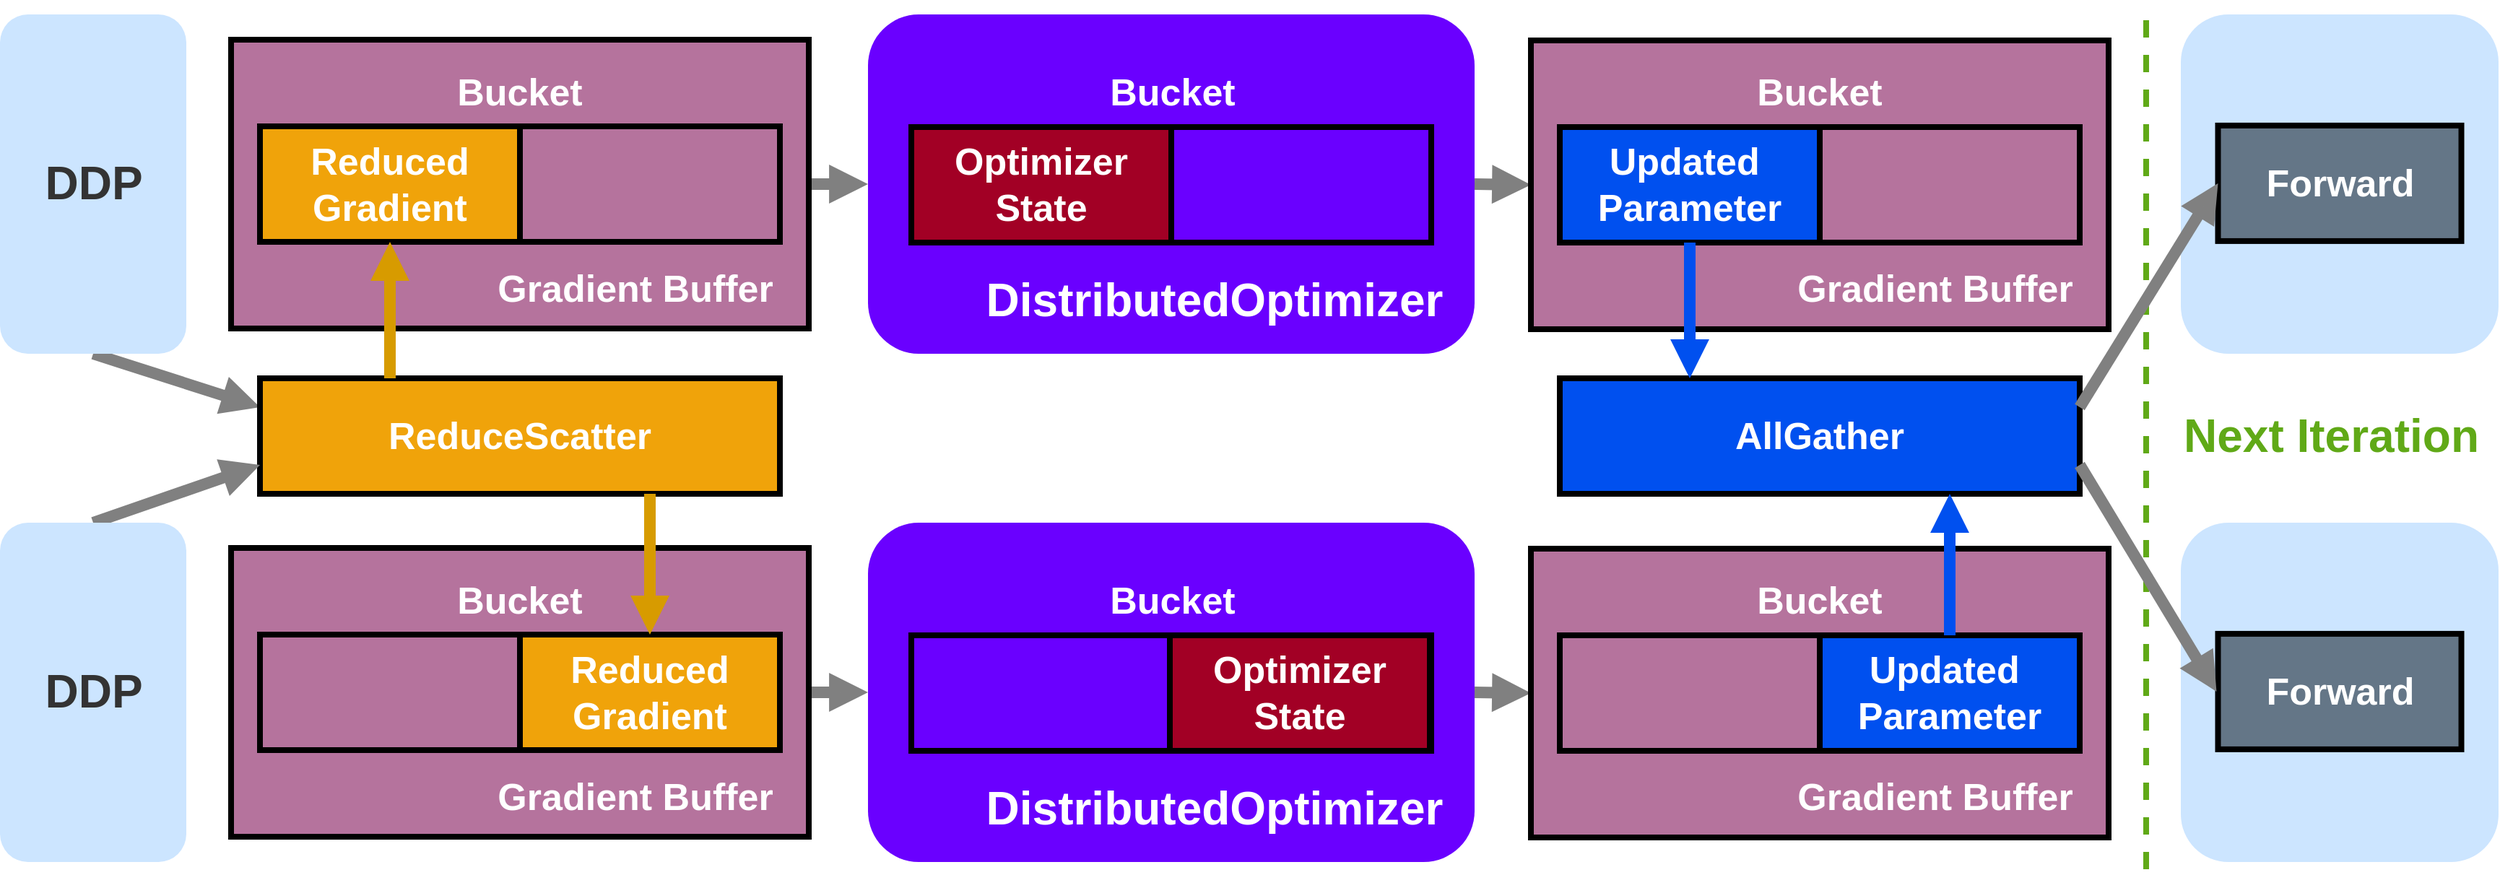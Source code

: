 <mxfile version="23.1.5" type="device">
  <diagram name="Page-1" id="u5EL-flUZFRyIjGby143">
    <mxGraphModel dx="299" dy="1296" grid="1" gridSize="10" guides="1" tooltips="1" connect="1" arrows="1" fold="1" page="1" pageScale="1" pageWidth="1750" pageHeight="650" math="0" shadow="0">
      <root>
        <mxCell id="0" />
        <mxCell id="1" parent="0" />
        <mxCell id="UDgk8hJK_uCCzuhmKTtT-18" style="rounded=0;orthogonalLoop=1;jettySize=auto;html=1;entryX=0;entryY=0.25;entryDx=0;entryDy=0;strokeColor=#808080;strokeWidth=8;exitX=0.5;exitY=1;exitDx=0;exitDy=0;fontColor=#0073F7;fillColor=#eeeeee;shadow=0;endArrow=block;endFill=1;" edge="1" parent="1" source="r3vE6sDObE7UuL9p5Y6n-1" target="UDgk8hJK_uCCzuhmKTtT-15">
          <mxGeometry relative="1" as="geometry">
            <mxPoint x="1538" y="169" as="sourcePoint" />
            <mxPoint x="1548" y="119" as="targetPoint" />
          </mxGeometry>
        </mxCell>
        <mxCell id="UDgk8hJK_uCCzuhmKTtT-88" value="&lt;b style=&quot;border-color: var(--border-color);&quot;&gt;AllGather&lt;/b&gt;" style="rounded=1;whiteSpace=wrap;html=1;fontSize=26;fillColor=#0050ef;strokeColor=default;verticalAlign=middle;arcSize=0;fontColor=#ffffff;strokeWidth=4;" vertex="1" parent="1">
          <mxGeometry x="2838" y="283" width="360" height="80" as="geometry" />
        </mxCell>
        <mxCell id="UDgk8hJK_uCCzuhmKTtT-15" value="&lt;b style=&quot;border-color: var(--border-color);&quot;&gt;ReduceScatter&lt;/b&gt;" style="rounded=1;whiteSpace=wrap;html=1;fontSize=26;fillColor=#f0a30a;strokeColor=default;verticalAlign=middle;arcSize=0;fontColor=#FFFFFF;strokeWidth=4;" vertex="1" parent="1">
          <mxGeometry x="1938" y="283" width="360" height="80" as="geometry" />
        </mxCell>
        <mxCell id="UDgk8hJK_uCCzuhmKTtT-107" value="&lt;b style=&quot;border-color: var(--border-color); font-family: Helvetica; font-size: 32px; font-style: normal; font-variant-ligatures: normal; font-variant-caps: normal; letter-spacing: normal; orphans: 2; text-align: center; text-indent: 0px; text-transform: none; widows: 2; word-spacing: 0px; -webkit-text-stroke-width: 0px; text-decoration-thickness: initial; text-decoration-style: initial; text-decoration-color: initial;&quot;&gt;Next Iteration&lt;/b&gt;" style="text;whiteSpace=wrap;html=1;labelBackgroundColor=none;fontColor=#60A917;verticalAlign=middle;" vertex="1" parent="1">
          <mxGeometry x="3268" y="293" width="220" height="60" as="geometry" />
        </mxCell>
        <mxCell id="UDgk8hJK_uCCzuhmKTtT-108" value="" style="endArrow=none;html=1;rounded=0;fontSize=12;dashed=1;strokeWidth=4;strokeColor=#60A917;fontColor=#60A917;fillColor=#60a917;" edge="1" parent="1">
          <mxGeometry width="50" height="50" relative="1" as="geometry">
            <mxPoint x="3244" y="623" as="sourcePoint" />
            <mxPoint x="3244" y="23" as="targetPoint" />
          </mxGeometry>
        </mxCell>
        <mxCell id="UDgk8hJK_uCCzuhmKTtT-136" style="rounded=0;orthogonalLoop=1;jettySize=auto;html=1;entryX=0;entryY=0.75;entryDx=0;entryDy=0;strokeColor=#808080;strokeWidth=8;exitX=0.5;exitY=0;exitDx=0;exitDy=0;fontColor=#0073F7;fillColor=#eeeeee;shadow=0;endArrow=block;endFill=1;" edge="1" parent="1" source="UDgk8hJK_uCCzuhmKTtT-122" target="UDgk8hJK_uCCzuhmKTtT-15">
          <mxGeometry relative="1" as="geometry">
            <mxPoint x="1833" y="276" as="sourcePoint" />
            <mxPoint x="1948" y="313" as="targetPoint" />
          </mxGeometry>
        </mxCell>
        <mxCell id="UDgk8hJK_uCCzuhmKTtT-112" value="" style="group" vertex="1" connectable="0" parent="1">
          <mxGeometry x="3268" y="383" width="220" height="235" as="geometry" />
        </mxCell>
        <mxCell id="UDgk8hJK_uCCzuhmKTtT-113" value="" style="rounded=1;whiteSpace=wrap;html=1;fillColor=#cce5ff;strokeWidth=4;strokeColor=none;" vertex="1" parent="UDgk8hJK_uCCzuhmKTtT-112">
          <mxGeometry width="220.0" height="235" as="geometry" />
        </mxCell>
        <mxCell id="UDgk8hJK_uCCzuhmKTtT-114" value="&lt;span style=&quot;font-family: Helvetica; font-style: normal; font-variant-ligatures: normal; font-variant-caps: normal; letter-spacing: normal; orphans: 2; text-indent: 0px; text-transform: none; widows: 2; word-spacing: 0px; -webkit-text-stroke-width: 0px; text-decoration-thickness: initial; text-decoration-style: initial; text-decoration-color: initial; float: none; font-size: 32px; display: inline !important;&quot;&gt;&lt;font style=&quot;font-size: 32px;&quot;&gt;&lt;br&gt;&lt;/font&gt;&lt;/span&gt;" style="text;whiteSpace=wrap;html=1;align=center;verticalAlign=middle;fontColor=#333333;fontSize=32;" vertex="1" parent="UDgk8hJK_uCCzuhmKTtT-112">
          <mxGeometry x="24.729" y="95.093" width="170.543" height="43.721" as="geometry" />
        </mxCell>
        <mxCell id="UDgk8hJK_uCCzuhmKTtT-115" value="&lt;b&gt;Forward&lt;/b&gt;" style="rounded=1;whiteSpace=wrap;html=1;fontSize=26;fillColor=#647687;strokeColor=default;verticalAlign=middle;arcSize=0;fontColor=#ffffff;strokeWidth=4;" vertex="1" parent="UDgk8hJK_uCCzuhmKTtT-112">
          <mxGeometry x="25.745" y="76.95" width="168.511" height="80" as="geometry" />
        </mxCell>
        <mxCell id="UDgk8hJK_uCCzuhmKTtT-116" value="" style="rounded=1;whiteSpace=wrap;html=1;fillColor=#6a00ff;strokeWidth=4;strokeColor=none;fontColor=#ffffff;container=0;" vertex="1" parent="1">
          <mxGeometry x="2359" y="383" width="420" height="235" as="geometry" />
        </mxCell>
        <mxCell id="UDgk8hJK_uCCzuhmKTtT-117" value="" style="rounded=1;whiteSpace=wrap;html=1;fontSize=26;fillColor=#6a00ff;strokeColor=#000000;verticalAlign=middle;arcSize=0;fontColor=#ffffff;strokeWidth=4;container=0;" vertex="1" parent="1">
          <mxGeometry x="2389" y="461" width="360" height="80" as="geometry" />
        </mxCell>
        <mxCell id="UDgk8hJK_uCCzuhmKTtT-118" value="&lt;b&gt;Optimizer &lt;br&gt;State&lt;/b&gt;" style="rounded=1;whiteSpace=wrap;html=1;fontSize=26;fillColor=#a20025;strokeColor=#000000;verticalAlign=middle;arcSize=0;fontColor=#ffffff;strokeWidth=4;container=0;" vertex="1" parent="1">
          <mxGeometry x="2568" y="461" width="180" height="80" as="geometry" />
        </mxCell>
        <mxCell id="UDgk8hJK_uCCzuhmKTtT-119" value="&lt;b style=&quot;border-color: var(--border-color); font-family: Helvetica; font-size: 26px; font-style: normal; font-variant-ligatures: normal; font-variant-caps: normal; letter-spacing: normal; orphans: 2; text-indent: 0px; text-transform: none; widows: 2; word-spacing: 0px; -webkit-text-stroke-width: 0px; text-decoration-thickness: initial; text-decoration-style: initial; text-decoration-color: initial;&quot;&gt;Bucket&lt;/b&gt;" style="text;whiteSpace=wrap;html=1;labelBackgroundColor=none;align=center;verticalAlign=middle;fontColor=#FFFFFF;" vertex="1" parent="1">
          <mxGeometry x="2510" y="411.5" width="120" height="50" as="geometry" />
        </mxCell>
        <mxCell id="UDgk8hJK_uCCzuhmKTtT-120" value="&lt;span style=&quot;orphans: 2; text-indent: 0px; widows: 2; text-decoration-thickness: initial; text-decoration-style: initial; text-decoration-color: initial; float: none; display: inline !important;&quot;&gt;&lt;font style=&quot;&quot;&gt;&lt;b&gt;DistributedOptimizer&lt;/b&gt;&lt;br&gt;&lt;/font&gt;&lt;/span&gt;" style="text;whiteSpace=wrap;html=1;align=center;verticalAlign=middle;fontColor=#FFFFFF;fontSize=32;" vertex="1" parent="1">
          <mxGeometry x="2439" y="560.5" width="320" height="40" as="geometry" />
        </mxCell>
        <mxCell id="UDgk8hJK_uCCzuhmKTtT-121" value="" style="group" vertex="1" connectable="0" parent="1">
          <mxGeometry x="1758" y="383" width="129" height="235" as="geometry" />
        </mxCell>
        <mxCell id="UDgk8hJK_uCCzuhmKTtT-122" value="" style="rounded=1;whiteSpace=wrap;html=1;fillColor=#cce5ff;strokeWidth=4;strokeColor=none;" vertex="1" parent="UDgk8hJK_uCCzuhmKTtT-121">
          <mxGeometry width="129" height="235" as="geometry" />
        </mxCell>
        <mxCell id="UDgk8hJK_uCCzuhmKTtT-123" value="&lt;span style=&quot;font-family: Helvetica; font-style: normal; font-variant-ligatures: normal; font-variant-caps: normal; letter-spacing: normal; orphans: 2; text-indent: 0px; text-transform: none; widows: 2; word-spacing: 0px; -webkit-text-stroke-width: 0px; text-decoration-thickness: initial; text-decoration-style: initial; text-decoration-color: initial; float: none; font-size: 32px; display: inline !important;&quot;&gt;&lt;font style=&quot;font-size: 32px;&quot;&gt;&lt;b&gt;DDP&lt;/b&gt;&lt;br&gt;&lt;/font&gt;&lt;/span&gt;" style="text;whiteSpace=wrap;html=1;align=center;verticalAlign=middle;fontColor=#333333;fontSize=32;" vertex="1" parent="UDgk8hJK_uCCzuhmKTtT-121">
          <mxGeometry x="14.5" y="95.093" width="100" height="43.721" as="geometry" />
        </mxCell>
        <mxCell id="UDgk8hJK_uCCzuhmKTtT-124" style="rounded=0;orthogonalLoop=1;jettySize=auto;html=1;strokeColor=#808080;strokeWidth=8;exitX=1;exitY=0.5;exitDx=0;exitDy=0;fontColor=#0073F7;fillColor=#a20025;shadow=0;endArrow=block;endFill=1;entryX=0;entryY=0.5;entryDx=0;entryDy=0;" edge="1" parent="1" source="UDgk8hJK_uCCzuhmKTtT-131" target="UDgk8hJK_uCCzuhmKTtT-116">
          <mxGeometry relative="1" as="geometry">
            <mxPoint x="3043" y="663" as="sourcePoint" />
            <mxPoint x="3438" y="538" as="targetPoint" />
          </mxGeometry>
        </mxCell>
        <mxCell id="UDgk8hJK_uCCzuhmKTtT-125" style="rounded=0;orthogonalLoop=1;jettySize=auto;html=1;entryX=0;entryY=0.5;entryDx=0;entryDy=0;strokeColor=#808080;strokeWidth=8;fontColor=#0073F7;fillColor=#eeeeee;shadow=0;endArrow=block;endFill=1;exitX=1;exitY=0.5;exitDx=0;exitDy=0;" edge="1" parent="1" source="UDgk8hJK_uCCzuhmKTtT-116" target="UDgk8hJK_uCCzuhmKTtT-126">
          <mxGeometry relative="1" as="geometry">
            <mxPoint x="3938" y="538" as="sourcePoint" />
            <mxPoint x="3448" y="548" as="targetPoint" />
          </mxGeometry>
        </mxCell>
        <mxCell id="UDgk8hJK_uCCzuhmKTtT-126" value="" style="rounded=1;whiteSpace=wrap;html=1;fontSize=26;fillColor=#B5739D;strokeColor=default;verticalAlign=middle;arcSize=0;fontColor=#FFFFFF;strokeWidth=4;" vertex="1" parent="1">
          <mxGeometry x="2818" y="401" width="400" height="200" as="geometry" />
        </mxCell>
        <mxCell id="UDgk8hJK_uCCzuhmKTtT-127" value="&lt;b style=&quot;border-color: var(--border-color); font-family: Helvetica; font-size: 26px; font-style: normal; font-variant-ligatures: normal; font-variant-caps: normal; letter-spacing: normal; orphans: 2; text-indent: 0px; text-transform: none; widows: 2; word-spacing: 0px; -webkit-text-stroke-width: 0px; text-decoration-thickness: initial; text-decoration-style: initial; text-decoration-color: initial;&quot;&gt;Gradient Buffer&lt;/b&gt;" style="text;whiteSpace=wrap;html=1;fontSize=26;fontColor=#FFFFFF;labelBackgroundColor=none;align=center;verticalAlign=middle;" vertex="1" parent="1">
          <mxGeometry x="2998" y="555" width="200" height="35" as="geometry" />
        </mxCell>
        <mxCell id="UDgk8hJK_uCCzuhmKTtT-128" value="" style="rounded=1;whiteSpace=wrap;html=1;fontSize=26;fillColor=#B5739D;strokeColor=default;verticalAlign=middle;arcSize=0;fontColor=#FFFFFF;strokeWidth=4;" vertex="1" parent="1">
          <mxGeometry x="2838" y="461" width="360" height="80" as="geometry" />
        </mxCell>
        <mxCell id="UDgk8hJK_uCCzuhmKTtT-129" value="&lt;b&gt;Updated&amp;nbsp;&lt;br&gt;&lt;/b&gt;&lt;b style=&quot;border-color: var(--border-color);&quot;&gt;Parameter&lt;/b&gt;" style="rounded=1;whiteSpace=wrap;html=1;fontSize=26;fillColor=#0050ef;strokeColor=default;verticalAlign=middle;arcSize=0;fontColor=#ffffff;strokeWidth=4;" vertex="1" parent="1">
          <mxGeometry x="3018" y="461" width="180" height="80" as="geometry" />
        </mxCell>
        <mxCell id="UDgk8hJK_uCCzuhmKTtT-130" value="&lt;b style=&quot;border-color: var(--border-color); color: rgb(255, 255, 255); font-family: Helvetica; font-size: 26px; font-style: normal; font-variant-ligatures: normal; font-variant-caps: normal; letter-spacing: normal; orphans: 2; text-indent: 0px; text-transform: none; widows: 2; word-spacing: 0px; -webkit-text-stroke-width: 0px; text-decoration-thickness: initial; text-decoration-style: initial; text-decoration-color: initial;&quot;&gt;Bucket&lt;/b&gt;" style="text;whiteSpace=wrap;html=1;labelBackgroundColor=none;align=center;verticalAlign=middle;" vertex="1" parent="1">
          <mxGeometry x="2958" y="411.5" width="120" height="50" as="geometry" />
        </mxCell>
        <mxCell id="UDgk8hJK_uCCzuhmKTtT-131" value="" style="rounded=1;whiteSpace=wrap;html=1;fontSize=26;fillColor=#B5739D;strokeColor=default;verticalAlign=middle;arcSize=0;fontColor=#FFFFFF;strokeWidth=4;" vertex="1" parent="1">
          <mxGeometry x="1918" y="400.5" width="400" height="200" as="geometry" />
        </mxCell>
        <mxCell id="UDgk8hJK_uCCzuhmKTtT-132" value="&lt;b style=&quot;border-color: var(--border-color); font-family: Helvetica; font-size: 26px; font-style: normal; font-variant-ligatures: normal; font-variant-caps: normal; letter-spacing: normal; orphans: 2; text-indent: 0px; text-transform: none; widows: 2; word-spacing: 0px; -webkit-text-stroke-width: 0px; text-decoration-thickness: initial; text-decoration-style: initial; text-decoration-color: initial;&quot;&gt;Gradient Buffer&lt;/b&gt;" style="text;whiteSpace=wrap;html=1;fontSize=26;fontColor=#FFFFFF;labelBackgroundColor=none;align=center;verticalAlign=middle;" vertex="1" parent="1">
          <mxGeometry x="2098" y="555" width="200" height="35" as="geometry" />
        </mxCell>
        <mxCell id="UDgk8hJK_uCCzuhmKTtT-133" value="" style="rounded=1;whiteSpace=wrap;html=1;fontSize=26;fillColor=#B5739D;strokeColor=default;verticalAlign=middle;arcSize=0;fontColor=#FFFFFF;strokeWidth=4;" vertex="1" parent="1">
          <mxGeometry x="1938" y="460.5" width="360" height="80" as="geometry" />
        </mxCell>
        <mxCell id="UDgk8hJK_uCCzuhmKTtT-134" value="&lt;b&gt;Reduced &lt;br&gt;Gradient&lt;/b&gt;" style="rounded=1;whiteSpace=wrap;html=1;fontSize=26;fillColor=#f0a30a;strokeColor=default;verticalAlign=middle;arcSize=0;fontColor=#FFFFFF;strokeWidth=4;" vertex="1" parent="1">
          <mxGeometry x="2118" y="460.5" width="180" height="80" as="geometry" />
        </mxCell>
        <mxCell id="UDgk8hJK_uCCzuhmKTtT-135" value="&lt;b style=&quot;border-color: var(--border-color); color: rgb(255, 255, 255); font-family: Helvetica; font-size: 26px; font-style: normal; font-variant-ligatures: normal; font-variant-caps: normal; letter-spacing: normal; orphans: 2; text-indent: 0px; text-transform: none; widows: 2; word-spacing: 0px; -webkit-text-stroke-width: 0px; text-decoration-thickness: initial; text-decoration-style: initial; text-decoration-color: initial;&quot;&gt;Bucket&lt;/b&gt;" style="text;whiteSpace=wrap;html=1;labelBackgroundColor=none;align=center;verticalAlign=middle;" vertex="1" parent="1">
          <mxGeometry x="2058" y="411.5" width="120" height="50" as="geometry" />
        </mxCell>
        <mxCell id="UDgk8hJK_uCCzuhmKTtT-100" value="" style="group" vertex="1" connectable="0" parent="1">
          <mxGeometry x="3268" y="31" width="220" height="235" as="geometry" />
        </mxCell>
        <mxCell id="UDgk8hJK_uCCzuhmKTtT-101" value="" style="rounded=1;whiteSpace=wrap;html=1;fillColor=#cce5ff;strokeWidth=4;strokeColor=none;" vertex="1" parent="UDgk8hJK_uCCzuhmKTtT-100">
          <mxGeometry width="220.0" height="235" as="geometry" />
        </mxCell>
        <mxCell id="UDgk8hJK_uCCzuhmKTtT-102" value="&lt;span style=&quot;font-family: Helvetica; font-style: normal; font-variant-ligatures: normal; font-variant-caps: normal; letter-spacing: normal; orphans: 2; text-indent: 0px; text-transform: none; widows: 2; word-spacing: 0px; -webkit-text-stroke-width: 0px; text-decoration-thickness: initial; text-decoration-style: initial; text-decoration-color: initial; float: none; font-size: 32px; display: inline !important;&quot;&gt;&lt;font style=&quot;font-size: 32px;&quot;&gt;&lt;br&gt;&lt;/font&gt;&lt;/span&gt;" style="text;whiteSpace=wrap;html=1;align=center;verticalAlign=middle;fontColor=#333333;fontSize=32;" vertex="1" parent="UDgk8hJK_uCCzuhmKTtT-100">
          <mxGeometry x="24.729" y="95.093" width="170.543" height="43.721" as="geometry" />
        </mxCell>
        <mxCell id="UDgk8hJK_uCCzuhmKTtT-35" value="&lt;b&gt;Forward&lt;/b&gt;" style="rounded=1;whiteSpace=wrap;html=1;fontSize=26;fillColor=#647687;strokeColor=default;verticalAlign=middle;arcSize=0;fontColor=#ffffff;strokeWidth=4;" vertex="1" parent="UDgk8hJK_uCCzuhmKTtT-100">
          <mxGeometry x="25.745" y="76.95" width="168.511" height="80" as="geometry" />
        </mxCell>
        <mxCell id="UDgk8hJK_uCCzuhmKTtT-94" value="" style="rounded=1;whiteSpace=wrap;html=1;fillColor=#6a00ff;strokeWidth=4;strokeColor=none;fontColor=#ffffff;container=0;" vertex="1" parent="1">
          <mxGeometry x="2359" y="31" width="420" height="235" as="geometry" />
        </mxCell>
        <mxCell id="UDgk8hJK_uCCzuhmKTtT-53" value="" style="rounded=1;whiteSpace=wrap;html=1;fontSize=26;fillColor=#6a00ff;strokeColor=#000000;verticalAlign=middle;arcSize=0;fontColor=#ffffff;strokeWidth=4;container=0;" vertex="1" parent="1">
          <mxGeometry x="2389" y="109" width="360" height="80" as="geometry" />
        </mxCell>
        <mxCell id="UDgk8hJK_uCCzuhmKTtT-55" value="&lt;b&gt;Optimizer &lt;br&gt;State&lt;/b&gt;" style="rounded=1;whiteSpace=wrap;html=1;fontSize=26;fillColor=#a20025;strokeColor=#000000;verticalAlign=middle;arcSize=0;fontColor=#ffffff;strokeWidth=4;container=0;" vertex="1" parent="1">
          <mxGeometry x="2389" y="109" width="180" height="80" as="geometry" />
        </mxCell>
        <mxCell id="UDgk8hJK_uCCzuhmKTtT-84" value="&lt;b style=&quot;border-color: var(--border-color); font-family: Helvetica; font-size: 26px; font-style: normal; font-variant-ligatures: normal; font-variant-caps: normal; letter-spacing: normal; orphans: 2; text-indent: 0px; text-transform: none; widows: 2; word-spacing: 0px; -webkit-text-stroke-width: 0px; text-decoration-thickness: initial; text-decoration-style: initial; text-decoration-color: initial;&quot;&gt;Bucket&lt;/b&gt;" style="text;whiteSpace=wrap;html=1;labelBackgroundColor=none;align=center;verticalAlign=middle;fontColor=#FFFFFF;" vertex="1" parent="1">
          <mxGeometry x="2510" y="59.5" width="120" height="50" as="geometry" />
        </mxCell>
        <mxCell id="UDgk8hJK_uCCzuhmKTtT-95" value="&lt;span style=&quot;orphans: 2; text-indent: 0px; widows: 2; text-decoration-thickness: initial; text-decoration-style: initial; text-decoration-color: initial; float: none; display: inline !important;&quot;&gt;&lt;font style=&quot;&quot;&gt;&lt;b&gt;DistributedOptimizer&lt;/b&gt;&lt;br&gt;&lt;/font&gt;&lt;/span&gt;" style="text;whiteSpace=wrap;html=1;align=center;verticalAlign=middle;fontColor=#FFFFFF;fontSize=32;" vertex="1" parent="1">
          <mxGeometry x="2439" y="208.5" width="320" height="40" as="geometry" />
        </mxCell>
        <mxCell id="UDgk8hJK_uCCzuhmKTtT-98" value="" style="group" vertex="1" connectable="0" parent="1">
          <mxGeometry x="1758" y="31" width="129" height="235" as="geometry" />
        </mxCell>
        <mxCell id="r3vE6sDObE7UuL9p5Y6n-1" value="" style="rounded=1;whiteSpace=wrap;html=1;fillColor=#cce5ff;strokeWidth=4;strokeColor=none;" parent="UDgk8hJK_uCCzuhmKTtT-98" vertex="1">
          <mxGeometry width="129" height="235" as="geometry" />
        </mxCell>
        <mxCell id="UDgk8hJK_uCCzuhmKTtT-1" value="&lt;span style=&quot;font-family: Helvetica; font-style: normal; font-variant-ligatures: normal; font-variant-caps: normal; letter-spacing: normal; orphans: 2; text-indent: 0px; text-transform: none; widows: 2; word-spacing: 0px; -webkit-text-stroke-width: 0px; text-decoration-thickness: initial; text-decoration-style: initial; text-decoration-color: initial; float: none; font-size: 32px; display: inline !important;&quot;&gt;&lt;font style=&quot;font-size: 32px;&quot;&gt;&lt;b&gt;DDP&lt;/b&gt;&lt;br&gt;&lt;/font&gt;&lt;/span&gt;" style="text;whiteSpace=wrap;html=1;align=center;verticalAlign=middle;fontColor=#333333;fontSize=32;" vertex="1" parent="UDgk8hJK_uCCzuhmKTtT-98">
          <mxGeometry x="14.5" y="95.093" width="100" height="43.721" as="geometry" />
        </mxCell>
        <mxCell id="UDgk8hJK_uCCzuhmKTtT-86" style="rounded=0;orthogonalLoop=1;jettySize=auto;html=1;strokeColor=#808080;strokeWidth=8;exitX=1;exitY=0.5;exitDx=0;exitDy=0;fontColor=#0073F7;fillColor=#a20025;shadow=0;endArrow=block;endFill=1;entryX=0;entryY=0.5;entryDx=0;entryDy=0;" edge="1" parent="1" source="UDgk8hJK_uCCzuhmKTtT-43" target="UDgk8hJK_uCCzuhmKTtT-94">
          <mxGeometry relative="1" as="geometry">
            <mxPoint x="3043" y="311" as="sourcePoint" />
            <mxPoint x="3438" y="186" as="targetPoint" />
          </mxGeometry>
        </mxCell>
        <mxCell id="UDgk8hJK_uCCzuhmKTtT-87" style="rounded=0;orthogonalLoop=1;jettySize=auto;html=1;entryX=0;entryY=0.5;entryDx=0;entryDy=0;strokeColor=#808080;strokeWidth=8;fontColor=#0073F7;fillColor=#eeeeee;shadow=0;endArrow=block;endFill=1;exitX=1;exitY=0.5;exitDx=0;exitDy=0;" edge="1" parent="1" source="UDgk8hJK_uCCzuhmKTtT-94" target="UDgk8hJK_uCCzuhmKTtT-79">
          <mxGeometry relative="1" as="geometry">
            <mxPoint x="3938" y="186" as="sourcePoint" />
            <mxPoint x="3448" y="196" as="targetPoint" />
          </mxGeometry>
        </mxCell>
        <mxCell id="UDgk8hJK_uCCzuhmKTtT-79" value="" style="rounded=1;whiteSpace=wrap;html=1;fontSize=26;fillColor=#B5739D;strokeColor=default;verticalAlign=middle;arcSize=0;fontColor=#FFFFFF;strokeWidth=4;" vertex="1" parent="1">
          <mxGeometry x="2818" y="49" width="400" height="200" as="geometry" />
        </mxCell>
        <mxCell id="UDgk8hJK_uCCzuhmKTtT-80" value="&lt;b style=&quot;border-color: var(--border-color); font-family: Helvetica; font-size: 26px; font-style: normal; font-variant-ligatures: normal; font-variant-caps: normal; letter-spacing: normal; orphans: 2; text-indent: 0px; text-transform: none; widows: 2; word-spacing: 0px; -webkit-text-stroke-width: 0px; text-decoration-thickness: initial; text-decoration-style: initial; text-decoration-color: initial;&quot;&gt;Gradient Buffer&lt;/b&gt;" style="text;whiteSpace=wrap;html=1;fontSize=26;fontColor=#FFFFFF;labelBackgroundColor=none;align=center;verticalAlign=middle;" vertex="1" parent="1">
          <mxGeometry x="2998" y="203" width="200" height="35" as="geometry" />
        </mxCell>
        <mxCell id="UDgk8hJK_uCCzuhmKTtT-81" value="" style="rounded=1;whiteSpace=wrap;html=1;fontSize=26;fillColor=#B5739D;strokeColor=default;verticalAlign=middle;arcSize=0;fontColor=#FFFFFF;strokeWidth=4;" vertex="1" parent="1">
          <mxGeometry x="2838" y="109" width="360" height="80" as="geometry" />
        </mxCell>
        <mxCell id="UDgk8hJK_uCCzuhmKTtT-82" value="&lt;b&gt;Updated&amp;nbsp;&lt;br&gt;&lt;/b&gt;&lt;b style=&quot;border-color: var(--border-color);&quot;&gt;Parameter&lt;/b&gt;" style="rounded=1;whiteSpace=wrap;html=1;fontSize=26;fillColor=#0050ef;strokeColor=default;verticalAlign=middle;arcSize=0;fontColor=#ffffff;strokeWidth=4;" vertex="1" parent="1">
          <mxGeometry x="2838" y="109" width="180" height="80" as="geometry" />
        </mxCell>
        <mxCell id="UDgk8hJK_uCCzuhmKTtT-85" value="&lt;b style=&quot;border-color: var(--border-color); color: rgb(255, 255, 255); font-family: Helvetica; font-size: 26px; font-style: normal; font-variant-ligatures: normal; font-variant-caps: normal; letter-spacing: normal; orphans: 2; text-indent: 0px; text-transform: none; widows: 2; word-spacing: 0px; -webkit-text-stroke-width: 0px; text-decoration-thickness: initial; text-decoration-style: initial; text-decoration-color: initial;&quot;&gt;Bucket&lt;/b&gt;" style="text;whiteSpace=wrap;html=1;labelBackgroundColor=none;align=center;verticalAlign=middle;" vertex="1" parent="1">
          <mxGeometry x="2958" y="59.5" width="120" height="50" as="geometry" />
        </mxCell>
        <mxCell id="UDgk8hJK_uCCzuhmKTtT-43" value="" style="rounded=1;whiteSpace=wrap;html=1;fontSize=26;fillColor=#B5739D;strokeColor=default;verticalAlign=middle;arcSize=0;fontColor=#FFFFFF;strokeWidth=4;" vertex="1" parent="1">
          <mxGeometry x="1918" y="48.5" width="400" height="200" as="geometry" />
        </mxCell>
        <mxCell id="UDgk8hJK_uCCzuhmKTtT-44" value="&lt;b style=&quot;border-color: var(--border-color); font-family: Helvetica; font-size: 26px; font-style: normal; font-variant-ligatures: normal; font-variant-caps: normal; letter-spacing: normal; orphans: 2; text-indent: 0px; text-transform: none; widows: 2; word-spacing: 0px; -webkit-text-stroke-width: 0px; text-decoration-thickness: initial; text-decoration-style: initial; text-decoration-color: initial;&quot;&gt;Gradient Buffer&lt;/b&gt;" style="text;whiteSpace=wrap;html=1;fontSize=26;fontColor=#FFFFFF;labelBackgroundColor=none;align=center;verticalAlign=middle;" vertex="1" parent="1">
          <mxGeometry x="2098" y="203" width="200" height="35" as="geometry" />
        </mxCell>
        <mxCell id="UDgk8hJK_uCCzuhmKTtT-45" value="" style="rounded=1;whiteSpace=wrap;html=1;fontSize=26;fillColor=#B5739D;strokeColor=default;verticalAlign=middle;arcSize=0;fontColor=#FFFFFF;strokeWidth=4;" vertex="1" parent="1">
          <mxGeometry x="1938" y="108.5" width="360" height="80" as="geometry" />
        </mxCell>
        <mxCell id="UDgk8hJK_uCCzuhmKTtT-48" value="&lt;b&gt;Reduced &lt;br&gt;Gradient&lt;/b&gt;" style="rounded=1;whiteSpace=wrap;html=1;fontSize=26;fillColor=#f0a30a;strokeColor=default;verticalAlign=middle;arcSize=0;fontColor=#FFFFFF;strokeWidth=4;" vertex="1" parent="1">
          <mxGeometry x="1938" y="108.5" width="180" height="80" as="geometry" />
        </mxCell>
        <mxCell id="UDgk8hJK_uCCzuhmKTtT-72" value="&lt;b style=&quot;border-color: var(--border-color); color: rgb(255, 255, 255); font-family: Helvetica; font-size: 26px; font-style: normal; font-variant-ligatures: normal; font-variant-caps: normal; letter-spacing: normal; orphans: 2; text-indent: 0px; text-transform: none; widows: 2; word-spacing: 0px; -webkit-text-stroke-width: 0px; text-decoration-thickness: initial; text-decoration-style: initial; text-decoration-color: initial;&quot;&gt;Bucket&lt;/b&gt;" style="text;whiteSpace=wrap;html=1;labelBackgroundColor=none;align=center;verticalAlign=middle;" vertex="1" parent="1">
          <mxGeometry x="2058" y="59.5" width="120" height="50" as="geometry" />
        </mxCell>
        <mxCell id="UDgk8hJK_uCCzuhmKTtT-71" style="rounded=0;orthogonalLoop=1;jettySize=auto;html=1;entryX=0.5;entryY=1;entryDx=0;entryDy=0;strokeColor=#d79b00;strokeWidth=8;exitX=0.25;exitY=0;exitDx=0;exitDy=0;fontColor=#0073F7;fillColor=#ffe6cc;shadow=0;endArrow=block;endFill=1;" edge="1" parent="1" source="UDgk8hJK_uCCzuhmKTtT-15" target="UDgk8hJK_uCCzuhmKTtT-48">
          <mxGeometry relative="1" as="geometry">
            <mxPoint x="1763" y="257" as="sourcePoint" />
            <mxPoint x="1938" y="304" as="targetPoint" />
          </mxGeometry>
        </mxCell>
        <mxCell id="UDgk8hJK_uCCzuhmKTtT-137" style="rounded=0;orthogonalLoop=1;jettySize=auto;html=1;entryX=0.75;entryY=0;entryDx=0;entryDy=0;strokeColor=#d79b00;strokeWidth=8;exitX=0.75;exitY=1;exitDx=0;exitDy=0;fontColor=#0073F7;fillColor=#ffe6cc;shadow=0;endArrow=block;endFill=1;" edge="1" parent="1" source="UDgk8hJK_uCCzuhmKTtT-15" target="UDgk8hJK_uCCzuhmKTtT-133">
          <mxGeometry relative="1" as="geometry">
            <mxPoint x="1833" y="393" as="sourcePoint" />
            <mxPoint x="1948" y="353" as="targetPoint" />
          </mxGeometry>
        </mxCell>
        <mxCell id="UDgk8hJK_uCCzuhmKTtT-89" style="rounded=0;orthogonalLoop=1;jettySize=auto;html=1;entryX=0.25;entryY=0;entryDx=0;entryDy=0;strokeColor=#0050EF;strokeWidth=8;exitX=0.5;exitY=1;exitDx=0;exitDy=0;fontColor=#0073F7;fillColor=#0050ef;shadow=0;endArrow=block;endFill=1;" edge="1" parent="1" source="UDgk8hJK_uCCzuhmKTtT-82" target="UDgk8hJK_uCCzuhmKTtT-88">
          <mxGeometry relative="1" as="geometry">
            <mxPoint x="2756.67" y="447" as="sourcePoint" />
            <mxPoint x="2756.67" y="363" as="targetPoint" />
          </mxGeometry>
        </mxCell>
        <mxCell id="UDgk8hJK_uCCzuhmKTtT-138" style="rounded=0;orthogonalLoop=1;jettySize=auto;html=1;entryX=0.75;entryY=1;entryDx=0;entryDy=0;strokeColor=#0050EF;strokeWidth=8;exitX=0.5;exitY=0;exitDx=0;exitDy=0;fontColor=#0073F7;fillColor=#0050ef;shadow=0;endArrow=block;endFill=1;" edge="1" parent="1" source="UDgk8hJK_uCCzuhmKTtT-129" target="UDgk8hJK_uCCzuhmKTtT-88">
          <mxGeometry relative="1" as="geometry">
            <mxPoint x="2938" y="199" as="sourcePoint" />
            <mxPoint x="2938" y="293" as="targetPoint" />
          </mxGeometry>
        </mxCell>
        <mxCell id="UDgk8hJK_uCCzuhmKTtT-92" style="rounded=0;orthogonalLoop=1;jettySize=auto;html=1;entryX=0;entryY=0.5;entryDx=0;entryDy=0;strokeColor=#808080;strokeWidth=8;exitX=1;exitY=0.25;exitDx=0;exitDy=0;fontColor=#0073F7;fillColor=#eeeeee;shadow=0;endArrow=block;endFill=1;" edge="1" parent="1" source="UDgk8hJK_uCCzuhmKTtT-88" target="UDgk8hJK_uCCzuhmKTtT-35">
          <mxGeometry relative="1" as="geometry">
            <mxPoint x="3143" y="179" as="sourcePoint" />
            <mxPoint x="3143" y="263" as="targetPoint" />
          </mxGeometry>
        </mxCell>
        <mxCell id="UDgk8hJK_uCCzuhmKTtT-139" style="rounded=0;orthogonalLoop=1;jettySize=auto;html=1;entryX=0;entryY=0.5;entryDx=0;entryDy=0;strokeColor=#808080;strokeWidth=8;exitX=1;exitY=0.75;exitDx=0;exitDy=0;fontColor=#0073F7;fillColor=#eeeeee;shadow=0;endArrow=block;endFill=1;" edge="1" parent="1" source="UDgk8hJK_uCCzuhmKTtT-88" target="UDgk8hJK_uCCzuhmKTtT-114">
          <mxGeometry relative="1" as="geometry">
            <mxPoint x="3208" y="313" as="sourcePoint" />
            <mxPoint x="3333" y="158" as="targetPoint" />
          </mxGeometry>
        </mxCell>
      </root>
    </mxGraphModel>
  </diagram>
</mxfile>
